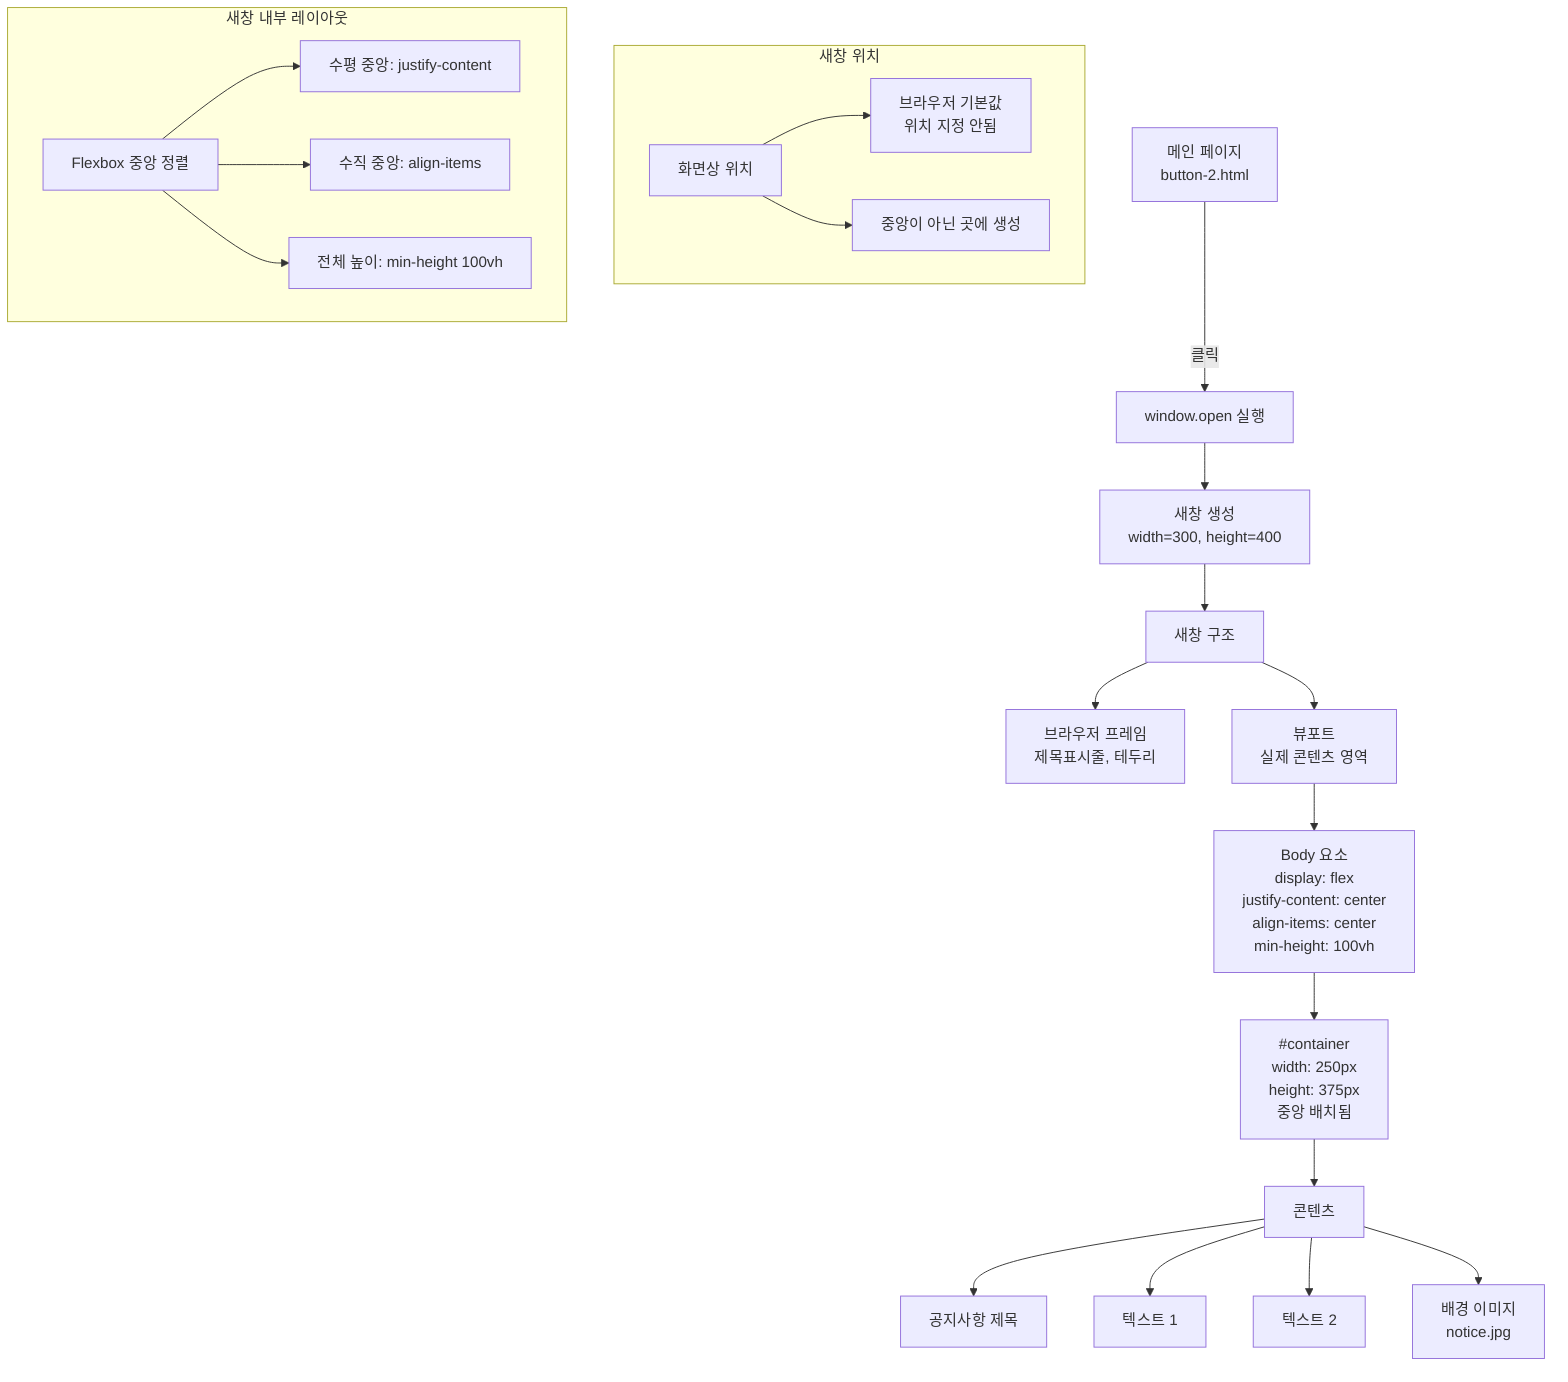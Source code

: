 graph TB
    A[메인 페이지<br/>button-2.html] -->|클릭| B[window.open 실행]
    B --> C[새창 생성<br/>width=300, height=400]
    
    C --> D[새창 구조]
    D --> E[브라우저 프레임<br/>제목표시줄, 테두리]
    D --> F[뷰포트<br/>실제 콘텐츠 영역]
    
    F --> G[Body 요소<br/>display: flex<br/>justify-content: center<br/>align-items: center<br/>min-height: 100vh]
    
    G --> H[#container<br/>width: 250px<br/>height: 375px<br/>중앙 배치됨]
    
    H --> I[콘텐츠]
    I --> J[공지사항 제목]
    I --> K[텍스트 1]
    I --> L[텍스트 2]
    I --> M[배경 이미지<br/>notice.jpg]
    
    subgraph "새창 위치"
        N[화면상 위치]
        N --> O[브라우저 기본값<br/>위치 지정 안됨]
        N --> P[중앙이 아닌 곳에 생성]
    end
    
    subgraph "새창 내부 레이아웃"
        Q[Flexbox 중앙 정렬]
        Q --> R[수평 중앙: justify-content]
        Q --> S[수직 중앙: align-items]
        Q --> T[전체 높이: min-height 100vh]
    end